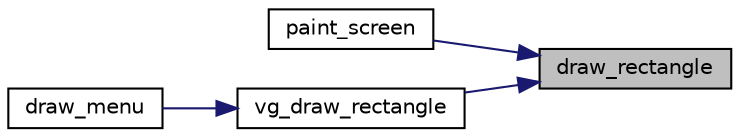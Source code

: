 digraph "draw_rectangle"
{
 // LATEX_PDF_SIZE
  edge [fontname="Helvetica",fontsize="10",labelfontname="Helvetica",labelfontsize="10"];
  node [fontname="Helvetica",fontsize="10",shape=record];
  rankdir="RL";
  Node1 [label="draw_rectangle",height=0.2,width=0.4,color="black", fillcolor="grey75", style="filled", fontcolor="black",tooltip="draws rectangle into the buffer"];
  Node1 -> Node2 [dir="back",color="midnightblue",fontsize="10",style="solid"];
  Node2 [label="paint_screen",height=0.2,width=0.4,color="black", fillcolor="white", style="filled",URL="$group__graphics.html#ga1430d88a17cc33c0fb2a40dd6a4aaabc",tooltip="Paints the full screen with a given color."];
  Node1 -> Node3 [dir="back",color="midnightblue",fontsize="10",style="solid"];
  Node3 [label="vg_draw_rectangle",height=0.2,width=0.4,color="black", fillcolor="white", style="filled",URL="$group__graphics.html#ga99d2da2559e11200c6b40c469e9977ec",tooltip="aux function to draw rectangle into the buffer"];
  Node3 -> Node4 [dir="back",color="midnightblue",fontsize="10",style="solid"];
  Node4 [label="draw_menu",height=0.2,width=0.4,color="black", fillcolor="white", style="filled",URL="$group__aux__functions.html#ga8b436345808e86cfdb278061a65a0fe7",tooltip="Draws Main Menu."];
}
